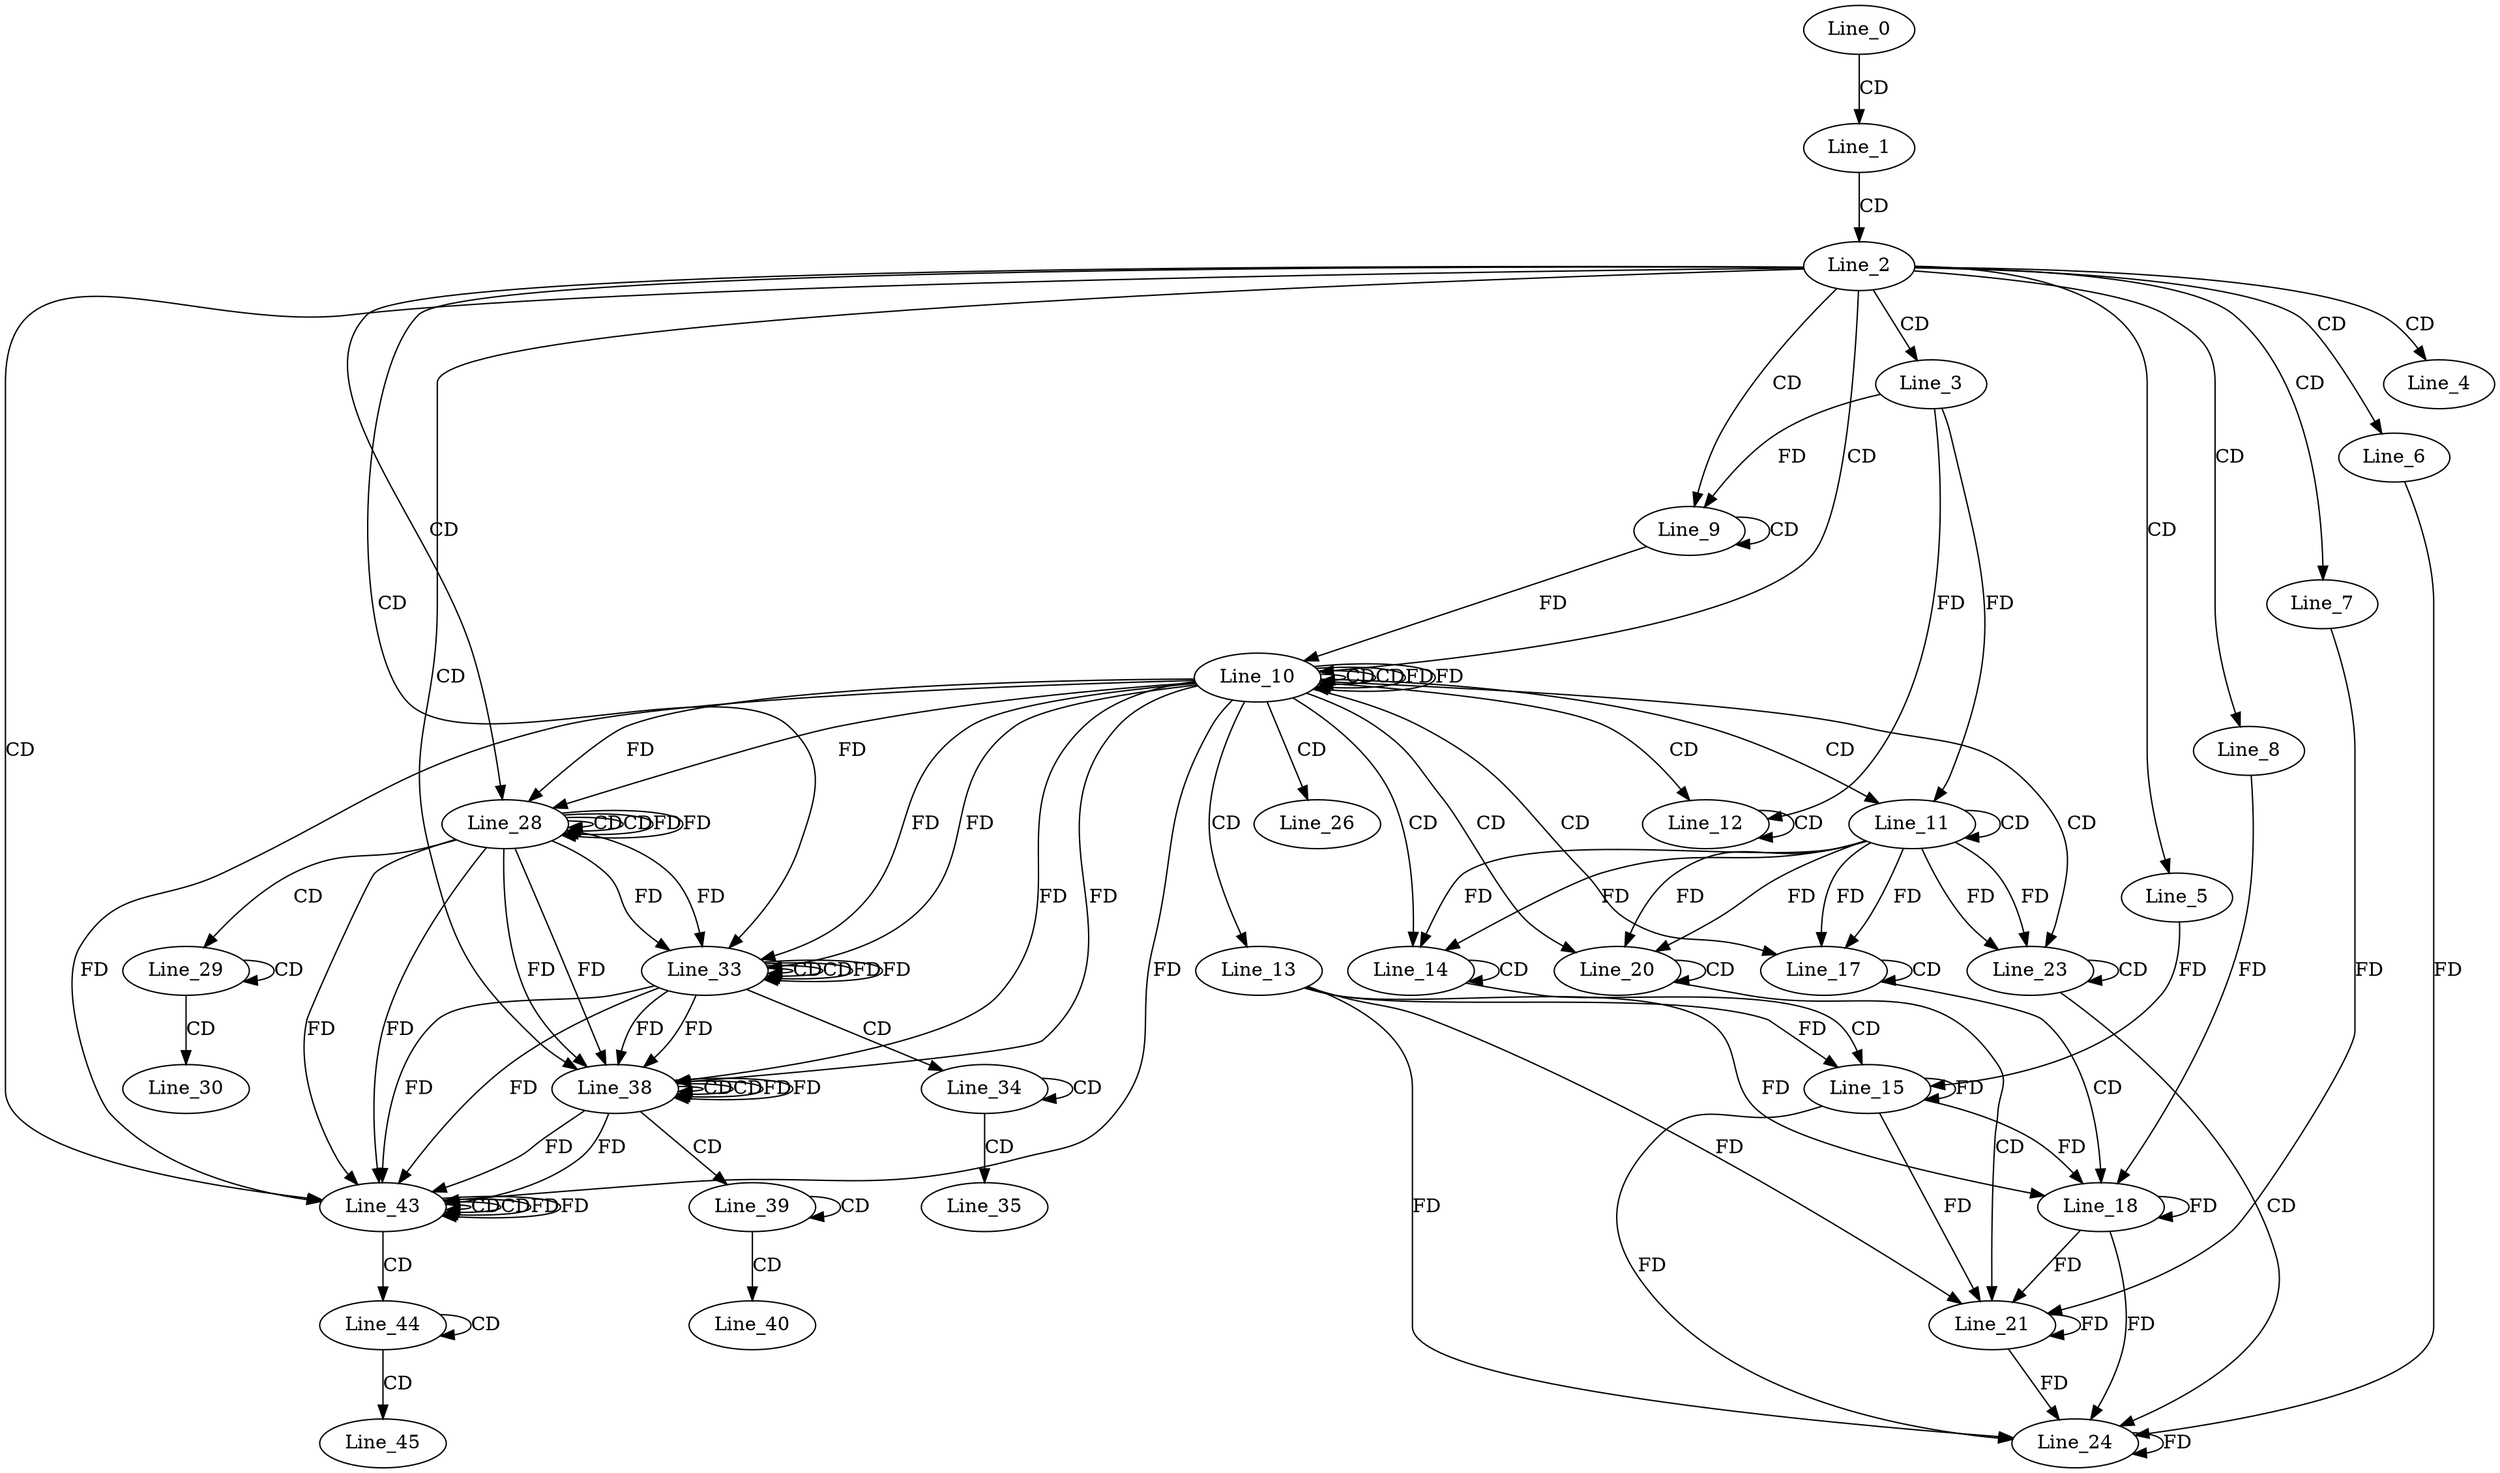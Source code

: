 digraph G {
  Line_0;
  Line_1;
  Line_2;
  Line_3;
  Line_4;
  Line_5;
  Line_6;
  Line_7;
  Line_8;
  Line_9;
  Line_9;
  Line_10;
  Line_10;
  Line_10;
  Line_11;
  Line_11;
  Line_12;
  Line_12;
  Line_13;
  Line_14;
  Line_14;
  Line_15;
  Line_17;
  Line_17;
  Line_18;
  Line_20;
  Line_20;
  Line_21;
  Line_23;
  Line_23;
  Line_24;
  Line_26;
  Line_28;
  Line_28;
  Line_28;
  Line_29;
  Line_29;
  Line_30;
  Line_33;
  Line_33;
  Line_33;
  Line_34;
  Line_34;
  Line_35;
  Line_38;
  Line_38;
  Line_38;
  Line_39;
  Line_39;
  Line_40;
  Line_43;
  Line_43;
  Line_43;
  Line_44;
  Line_44;
  Line_45;
  Line_0 -> Line_1 [ label="CD" ];
  Line_1 -> Line_2 [ label="CD" ];
  Line_2 -> Line_3 [ label="CD" ];
  Line_2 -> Line_4 [ label="CD" ];
  Line_2 -> Line_5 [ label="CD" ];
  Line_2 -> Line_6 [ label="CD" ];
  Line_2 -> Line_7 [ label="CD" ];
  Line_2 -> Line_8 [ label="CD" ];
  Line_2 -> Line_9 [ label="CD" ];
  Line_9 -> Line_9 [ label="CD" ];
  Line_3 -> Line_9 [ label="FD" ];
  Line_2 -> Line_10 [ label="CD" ];
  Line_10 -> Line_10 [ label="CD" ];
  Line_9 -> Line_10 [ label="FD" ];
  Line_10 -> Line_10 [ label="CD" ];
  Line_10 -> Line_10 [ label="FD" ];
  Line_10 -> Line_11 [ label="CD" ];
  Line_11 -> Line_11 [ label="CD" ];
  Line_3 -> Line_11 [ label="FD" ];
  Line_10 -> Line_12 [ label="CD" ];
  Line_12 -> Line_12 [ label="CD" ];
  Line_3 -> Line_12 [ label="FD" ];
  Line_10 -> Line_13 [ label="CD" ];
  Line_10 -> Line_14 [ label="CD" ];
  Line_11 -> Line_14 [ label="FD" ];
  Line_14 -> Line_14 [ label="CD" ];
  Line_11 -> Line_14 [ label="FD" ];
  Line_14 -> Line_15 [ label="CD" ];
  Line_13 -> Line_15 [ label="FD" ];
  Line_15 -> Line_15 [ label="FD" ];
  Line_5 -> Line_15 [ label="FD" ];
  Line_10 -> Line_17 [ label="CD" ];
  Line_11 -> Line_17 [ label="FD" ];
  Line_17 -> Line_17 [ label="CD" ];
  Line_11 -> Line_17 [ label="FD" ];
  Line_17 -> Line_18 [ label="CD" ];
  Line_13 -> Line_18 [ label="FD" ];
  Line_15 -> Line_18 [ label="FD" ];
  Line_18 -> Line_18 [ label="FD" ];
  Line_8 -> Line_18 [ label="FD" ];
  Line_10 -> Line_20 [ label="CD" ];
  Line_11 -> Line_20 [ label="FD" ];
  Line_20 -> Line_20 [ label="CD" ];
  Line_11 -> Line_20 [ label="FD" ];
  Line_20 -> Line_21 [ label="CD" ];
  Line_13 -> Line_21 [ label="FD" ];
  Line_15 -> Line_21 [ label="FD" ];
  Line_18 -> Line_21 [ label="FD" ];
  Line_21 -> Line_21 [ label="FD" ];
  Line_7 -> Line_21 [ label="FD" ];
  Line_10 -> Line_23 [ label="CD" ];
  Line_11 -> Line_23 [ label="FD" ];
  Line_23 -> Line_23 [ label="CD" ];
  Line_11 -> Line_23 [ label="FD" ];
  Line_23 -> Line_24 [ label="CD" ];
  Line_13 -> Line_24 [ label="FD" ];
  Line_15 -> Line_24 [ label="FD" ];
  Line_18 -> Line_24 [ label="FD" ];
  Line_21 -> Line_24 [ label="FD" ];
  Line_24 -> Line_24 [ label="FD" ];
  Line_6 -> Line_24 [ label="FD" ];
  Line_10 -> Line_26 [ label="CD" ];
  Line_2 -> Line_28 [ label="CD" ];
  Line_28 -> Line_28 [ label="CD" ];
  Line_10 -> Line_28 [ label="FD" ];
  Line_28 -> Line_28 [ label="CD" ];
  Line_28 -> Line_28 [ label="FD" ];
  Line_10 -> Line_28 [ label="FD" ];
  Line_28 -> Line_29 [ label="CD" ];
  Line_29 -> Line_29 [ label="CD" ];
  Line_29 -> Line_30 [ label="CD" ];
  Line_2 -> Line_33 [ label="CD" ];
  Line_33 -> Line_33 [ label="CD" ];
  Line_28 -> Line_33 [ label="FD" ];
  Line_10 -> Line_33 [ label="FD" ];
  Line_33 -> Line_33 [ label="CD" ];
  Line_33 -> Line_33 [ label="FD" ];
  Line_28 -> Line_33 [ label="FD" ];
  Line_10 -> Line_33 [ label="FD" ];
  Line_33 -> Line_34 [ label="CD" ];
  Line_34 -> Line_34 [ label="CD" ];
  Line_34 -> Line_35 [ label="CD" ];
  Line_2 -> Line_38 [ label="CD" ];
  Line_38 -> Line_38 [ label="CD" ];
  Line_33 -> Line_38 [ label="FD" ];
  Line_28 -> Line_38 [ label="FD" ];
  Line_10 -> Line_38 [ label="FD" ];
  Line_38 -> Line_38 [ label="CD" ];
  Line_38 -> Line_38 [ label="FD" ];
  Line_33 -> Line_38 [ label="FD" ];
  Line_28 -> Line_38 [ label="FD" ];
  Line_10 -> Line_38 [ label="FD" ];
  Line_38 -> Line_39 [ label="CD" ];
  Line_39 -> Line_39 [ label="CD" ];
  Line_39 -> Line_40 [ label="CD" ];
  Line_2 -> Line_43 [ label="CD" ];
  Line_43 -> Line_43 [ label="CD" ];
  Line_38 -> Line_43 [ label="FD" ];
  Line_33 -> Line_43 [ label="FD" ];
  Line_28 -> Line_43 [ label="FD" ];
  Line_10 -> Line_43 [ label="FD" ];
  Line_43 -> Line_43 [ label="CD" ];
  Line_43 -> Line_43 [ label="FD" ];
  Line_38 -> Line_43 [ label="FD" ];
  Line_33 -> Line_43 [ label="FD" ];
  Line_28 -> Line_43 [ label="FD" ];
  Line_10 -> Line_43 [ label="FD" ];
  Line_43 -> Line_44 [ label="CD" ];
  Line_44 -> Line_44 [ label="CD" ];
  Line_44 -> Line_45 [ label="CD" ];
  Line_10 -> Line_10 [ label="FD" ];
  Line_28 -> Line_28 [ label="FD" ];
  Line_33 -> Line_33 [ label="FD" ];
  Line_38 -> Line_38 [ label="FD" ];
  Line_43 -> Line_43 [ label="FD" ];
}
